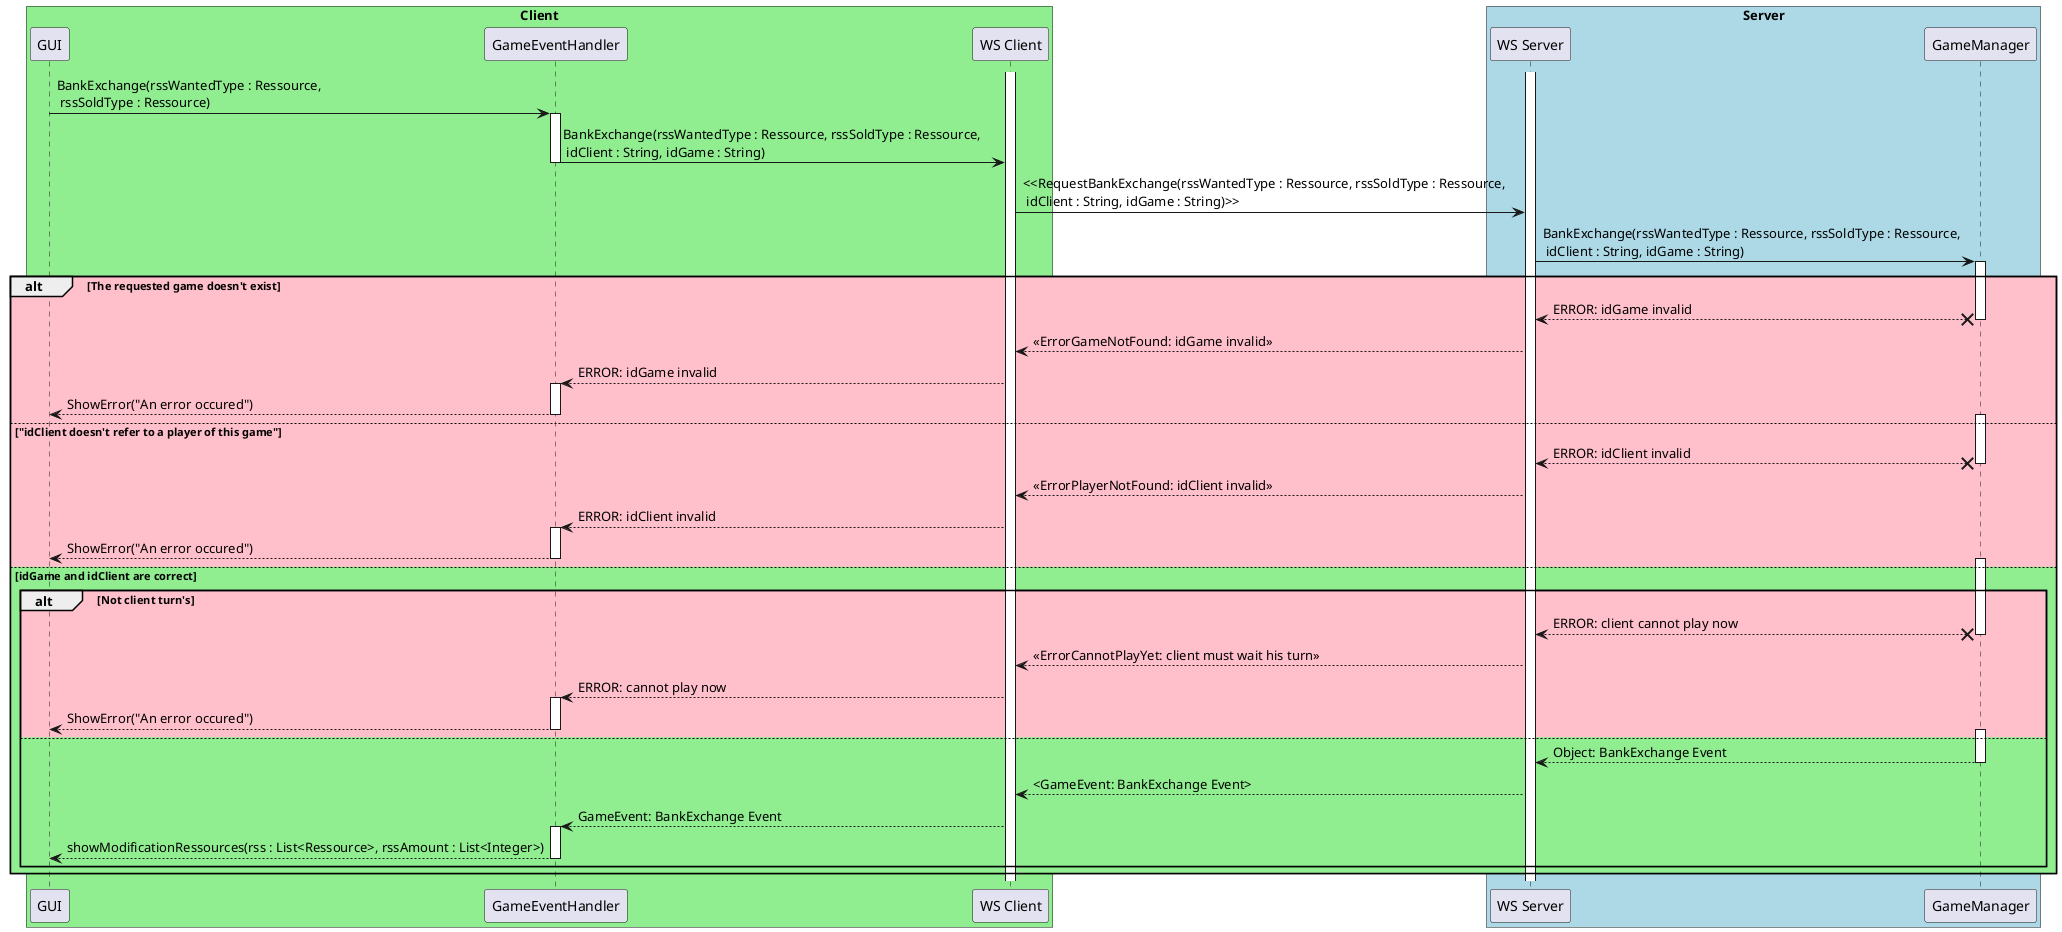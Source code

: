 @startuml

box "Client" #LightGreen
  participant "GUI" as GUI
  participant "GameEventHandler" as GameEventHandler
  participant "WS Client" as WSClient
end box

box "Server" #LightBlue
  participant "WS Server" as WSServer
  participant "GameManager" as GameManager
end box

activate WSClient
activate WSServer

GUI -> GameEventHandler : BankExchange(rssWantedType : Ressource, \n rssSoldType : Ressource)
activate GameEventHandler
GameEventHandler -> WSClient : BankExchange(rssWantedType : Ressource, rssSoldType : Ressource, \n idClient : String, idGame : String)
deactivate GameEventHandler
WSClient -> WSServer : <<RequestBankExchange(rssWantedType : Ressource, rssSoldType : Ressource, \n idClient : String, idGame : String)>>

WSServer -> GameManager : BankExchange(rssWantedType : Ressource, rssSoldType : Ressource, \n idClient : String, idGame : String)
activate GameManager
alt #Pink The requested game doesn't exist
  GameManager x--> WSServer : ERROR: idGame invalid
  deactivate GameManager
  WSServer --> WSClient : <<ErrorGameNotFound: idGame invalid>>
  WSClient --> GameEventHandler : ERROR: idGame invalid
  activate GameEventHandler
  GameEventHandler --> GUI : ShowError("An error occured")
  deactivate GameEventHandler
  activate GameManager
else #Pink "idClient doesn't refer to a player of this game"
  GameManager x--> WSServer : ERROR: idClient invalid
  deactivate GameManager
  WSServer --> WSClient : <<ErrorPlayerNotFound: idClient invalid>>
  WSClient --> GameEventHandler : ERROR: idClient invalid
  activate GameEventHandler
  GameEventHandler --> GUI : ShowError("An error occured")
  deactivate GameEventHandler
  activate GameManager
else #LightGreen idGame and idClient are correct
  alt #Pink Not client turn's
    GameManager x--> WSServer : ERROR: client cannot play now
    deactivate GameManager
    WSServer --> WSClient : <<ErrorCannotPlayYet: client must wait his turn>>
    WSClient --> GameEventHandler : ERROR: cannot play now
    activate GameEventHandler
    GameEventHandler --> GUI : ShowError("An error occured")
    deactivate GameEventHandler
    activate GameManager
  else #LightGreen
    GameManager --> WSServer : Object: BankExchange Event
    deactivate GameManager
    WSServer --> WSClient : <GameEvent: BankExchange Event>
    WSClient --> GameEventHandler : GameEvent: BankExchange Event
    activate GameEventHandler
    GameEventHandler --> GUI :   showModificationRessources(rss : List<Ressource>, rssAmount : List<Integer>)

    deactivate GameEventHandler
  end
end

@enduml
